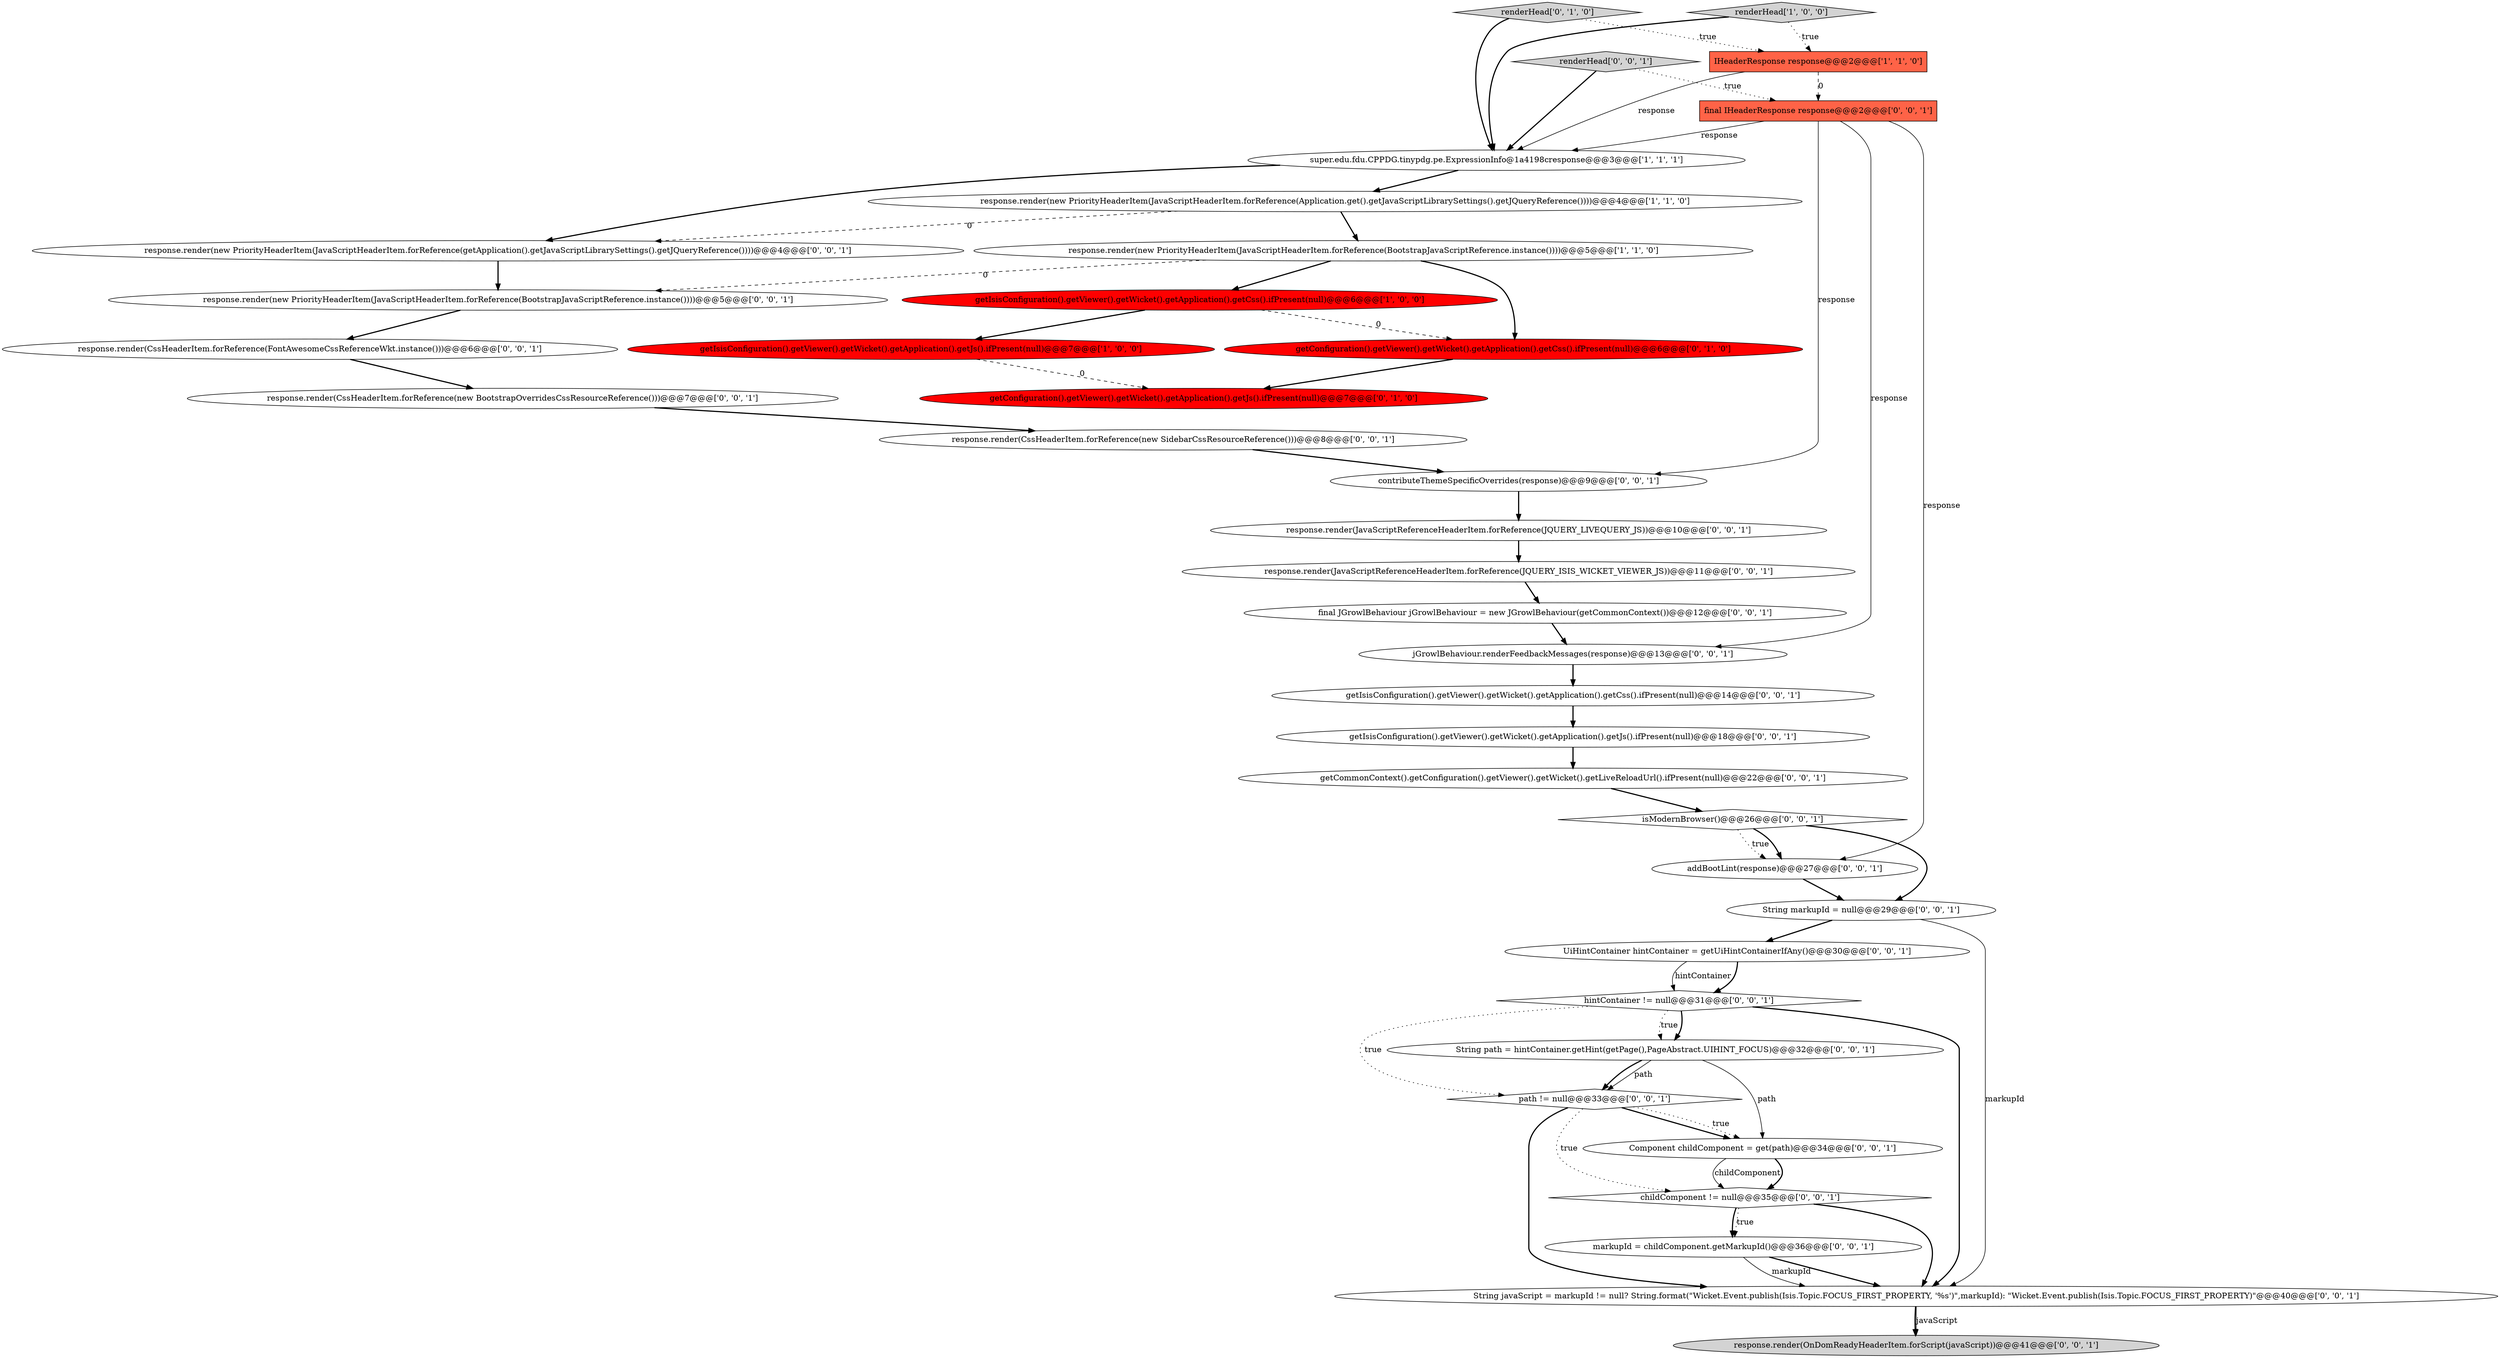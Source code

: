digraph {
36 [style = filled, label = "childComponent != null@@@35@@@['0', '0', '1']", fillcolor = white, shape = diamond image = "AAA0AAABBB3BBB"];
16 [style = filled, label = "UiHintContainer hintContainer = getUiHintContainerIfAny()@@@30@@@['0', '0', '1']", fillcolor = white, shape = ellipse image = "AAA0AAABBB3BBB"];
5 [style = filled, label = "renderHead['1', '0', '0']", fillcolor = lightgray, shape = diamond image = "AAA0AAABBB1BBB"];
18 [style = filled, label = "response.render(CssHeaderItem.forReference(new SidebarCssResourceReference()))@@@8@@@['0', '0', '1']", fillcolor = white, shape = ellipse image = "AAA0AAABBB3BBB"];
4 [style = filled, label = "IHeaderResponse response@@@2@@@['1', '1', '0']", fillcolor = tomato, shape = box image = "AAA0AAABBB1BBB"];
19 [style = filled, label = "isModernBrowser()@@@26@@@['0', '0', '1']", fillcolor = white, shape = diamond image = "AAA0AAABBB3BBB"];
12 [style = filled, label = "Component childComponent = get(path)@@@34@@@['0', '0', '1']", fillcolor = white, shape = ellipse image = "AAA0AAABBB3BBB"];
10 [style = filled, label = "getCommonContext().getConfiguration().getViewer().getWicket().getLiveReloadUrl().ifPresent(null)@@@22@@@['0', '0', '1']", fillcolor = white, shape = ellipse image = "AAA0AAABBB3BBB"];
23 [style = filled, label = "path != null@@@33@@@['0', '0', '1']", fillcolor = white, shape = diamond image = "AAA0AAABBB3BBB"];
33 [style = filled, label = "String javaScript = markupId != null? String.format(\"Wicket.Event.publish(Isis.Topic.FOCUS_FIRST_PROPERTY, '%s')\",markupId): \"Wicket.Event.publish(Isis.Topic.FOCUS_FIRST_PROPERTY)\"@@@40@@@['0', '0', '1']", fillcolor = white, shape = ellipse image = "AAA0AAABBB3BBB"];
30 [style = filled, label = "response.render(new PriorityHeaderItem(JavaScriptHeaderItem.forReference(BootstrapJavaScriptReference.instance())))@@@5@@@['0', '0', '1']", fillcolor = white, shape = ellipse image = "AAA0AAABBB3BBB"];
24 [style = filled, label = "markupId = childComponent.getMarkupId()@@@36@@@['0', '0', '1']", fillcolor = white, shape = ellipse image = "AAA0AAABBB3BBB"];
7 [style = filled, label = "getConfiguration().getViewer().getWicket().getApplication().getCss().ifPresent(null)@@@6@@@['0', '1', '0']", fillcolor = red, shape = ellipse image = "AAA1AAABBB2BBB"];
26 [style = filled, label = "response.render(OnDomReadyHeaderItem.forScript(javaScript))@@@41@@@['0', '0', '1']", fillcolor = lightgray, shape = ellipse image = "AAA0AAABBB3BBB"];
28 [style = filled, label = "final IHeaderResponse response@@@2@@@['0', '0', '1']", fillcolor = tomato, shape = box image = "AAA0AAABBB3BBB"];
21 [style = filled, label = "response.render(CssHeaderItem.forReference(new BootstrapOverridesCssResourceReference()))@@@7@@@['0', '0', '1']", fillcolor = white, shape = ellipse image = "AAA0AAABBB3BBB"];
34 [style = filled, label = "response.render(new PriorityHeaderItem(JavaScriptHeaderItem.forReference(getApplication().getJavaScriptLibrarySettings().getJQueryReference())))@@@4@@@['0', '0', '1']", fillcolor = white, shape = ellipse image = "AAA0AAABBB3BBB"];
15 [style = filled, label = "response.render(JavaScriptReferenceHeaderItem.forReference(JQUERY_LIVEQUERY_JS))@@@10@@@['0', '0', '1']", fillcolor = white, shape = ellipse image = "AAA0AAABBB3BBB"];
6 [style = filled, label = "response.render(new PriorityHeaderItem(JavaScriptHeaderItem.forReference(BootstrapJavaScriptReference.instance())))@@@5@@@['1', '1', '0']", fillcolor = white, shape = ellipse image = "AAA0AAABBB1BBB"];
20 [style = filled, label = "getIsisConfiguration().getViewer().getWicket().getApplication().getCss().ifPresent(null)@@@14@@@['0', '0', '1']", fillcolor = white, shape = ellipse image = "AAA0AAABBB3BBB"];
35 [style = filled, label = "contributeThemeSpecificOverrides(response)@@@9@@@['0', '0', '1']", fillcolor = white, shape = ellipse image = "AAA0AAABBB3BBB"];
14 [style = filled, label = "getIsisConfiguration().getViewer().getWicket().getApplication().getJs().ifPresent(null)@@@18@@@['0', '0', '1']", fillcolor = white, shape = ellipse image = "AAA0AAABBB3BBB"];
9 [style = filled, label = "getConfiguration().getViewer().getWicket().getApplication().getJs().ifPresent(null)@@@7@@@['0', '1', '0']", fillcolor = red, shape = ellipse image = "AAA1AAABBB2BBB"];
17 [style = filled, label = "response.render(CssHeaderItem.forReference(FontAwesomeCssReferenceWkt.instance()))@@@6@@@['0', '0', '1']", fillcolor = white, shape = ellipse image = "AAA0AAABBB3BBB"];
2 [style = filled, label = "getIsisConfiguration().getViewer().getWicket().getApplication().getJs().ifPresent(null)@@@7@@@['1', '0', '0']", fillcolor = red, shape = ellipse image = "AAA1AAABBB1BBB"];
25 [style = filled, label = "String markupId = null@@@29@@@['0', '0', '1']", fillcolor = white, shape = ellipse image = "AAA0AAABBB3BBB"];
31 [style = filled, label = "renderHead['0', '0', '1']", fillcolor = lightgray, shape = diamond image = "AAA0AAABBB3BBB"];
32 [style = filled, label = "final JGrowlBehaviour jGrowlBehaviour = new JGrowlBehaviour(getCommonContext())@@@12@@@['0', '0', '1']", fillcolor = white, shape = ellipse image = "AAA0AAABBB3BBB"];
1 [style = filled, label = "response.render(new PriorityHeaderItem(JavaScriptHeaderItem.forReference(Application.get().getJavaScriptLibrarySettings().getJQueryReference())))@@@4@@@['1', '1', '0']", fillcolor = white, shape = ellipse image = "AAA0AAABBB1BBB"];
3 [style = filled, label = "super.edu.fdu.CPPDG.tinypdg.pe.ExpressionInfo@1a4198cresponse@@@3@@@['1', '1', '1']", fillcolor = white, shape = ellipse image = "AAA0AAABBB1BBB"];
29 [style = filled, label = "response.render(JavaScriptReferenceHeaderItem.forReference(JQUERY_ISIS_WICKET_VIEWER_JS))@@@11@@@['0', '0', '1']", fillcolor = white, shape = ellipse image = "AAA0AAABBB3BBB"];
27 [style = filled, label = "addBootLint(response)@@@27@@@['0', '0', '1']", fillcolor = white, shape = ellipse image = "AAA0AAABBB3BBB"];
22 [style = filled, label = "jGrowlBehaviour.renderFeedbackMessages(response)@@@13@@@['0', '0', '1']", fillcolor = white, shape = ellipse image = "AAA0AAABBB3BBB"];
0 [style = filled, label = "getIsisConfiguration().getViewer().getWicket().getApplication().getCss().ifPresent(null)@@@6@@@['1', '0', '0']", fillcolor = red, shape = ellipse image = "AAA1AAABBB1BBB"];
11 [style = filled, label = "String path = hintContainer.getHint(getPage(),PageAbstract.UIHINT_FOCUS)@@@32@@@['0', '0', '1']", fillcolor = white, shape = ellipse image = "AAA0AAABBB3BBB"];
8 [style = filled, label = "renderHead['0', '1', '0']", fillcolor = lightgray, shape = diamond image = "AAA0AAABBB2BBB"];
13 [style = filled, label = "hintContainer != null@@@31@@@['0', '0', '1']", fillcolor = white, shape = diamond image = "AAA0AAABBB3BBB"];
16->13 [style = solid, label="hintContainer"];
5->3 [style = bold, label=""];
28->35 [style = solid, label="response"];
32->22 [style = bold, label=""];
16->13 [style = bold, label=""];
28->27 [style = solid, label="response"];
30->17 [style = bold, label=""];
3->1 [style = bold, label=""];
12->36 [style = solid, label="childComponent"];
35->15 [style = bold, label=""];
11->23 [style = solid, label="path"];
10->19 [style = bold, label=""];
1->34 [style = dashed, label="0"];
0->2 [style = bold, label=""];
8->3 [style = bold, label=""];
11->12 [style = solid, label="path"];
12->36 [style = bold, label=""];
14->10 [style = bold, label=""];
19->27 [style = dotted, label="true"];
20->14 [style = bold, label=""];
6->0 [style = bold, label=""];
25->16 [style = bold, label=""];
36->33 [style = bold, label=""];
13->11 [style = bold, label=""];
34->30 [style = bold, label=""];
8->4 [style = dotted, label="true"];
21->18 [style = bold, label=""];
19->25 [style = bold, label=""];
5->4 [style = dotted, label="true"];
33->26 [style = bold, label=""];
13->23 [style = dotted, label="true"];
4->28 [style = dashed, label="0"];
3->34 [style = bold, label=""];
7->9 [style = bold, label=""];
24->33 [style = bold, label=""];
1->6 [style = bold, label=""];
23->33 [style = bold, label=""];
36->24 [style = bold, label=""];
28->22 [style = solid, label="response"];
22->20 [style = bold, label=""];
31->28 [style = dotted, label="true"];
33->26 [style = solid, label="javaScript"];
4->3 [style = solid, label="response"];
2->9 [style = dashed, label="0"];
29->32 [style = bold, label=""];
24->33 [style = solid, label="markupId"];
19->27 [style = bold, label=""];
18->35 [style = bold, label=""];
25->33 [style = solid, label="markupId"];
13->11 [style = dotted, label="true"];
28->3 [style = solid, label="response"];
23->36 [style = dotted, label="true"];
23->12 [style = bold, label=""];
6->30 [style = dashed, label="0"];
31->3 [style = bold, label=""];
6->7 [style = bold, label=""];
13->33 [style = bold, label=""];
23->12 [style = dotted, label="true"];
0->7 [style = dashed, label="0"];
36->24 [style = dotted, label="true"];
11->23 [style = bold, label=""];
17->21 [style = bold, label=""];
27->25 [style = bold, label=""];
15->29 [style = bold, label=""];
}
